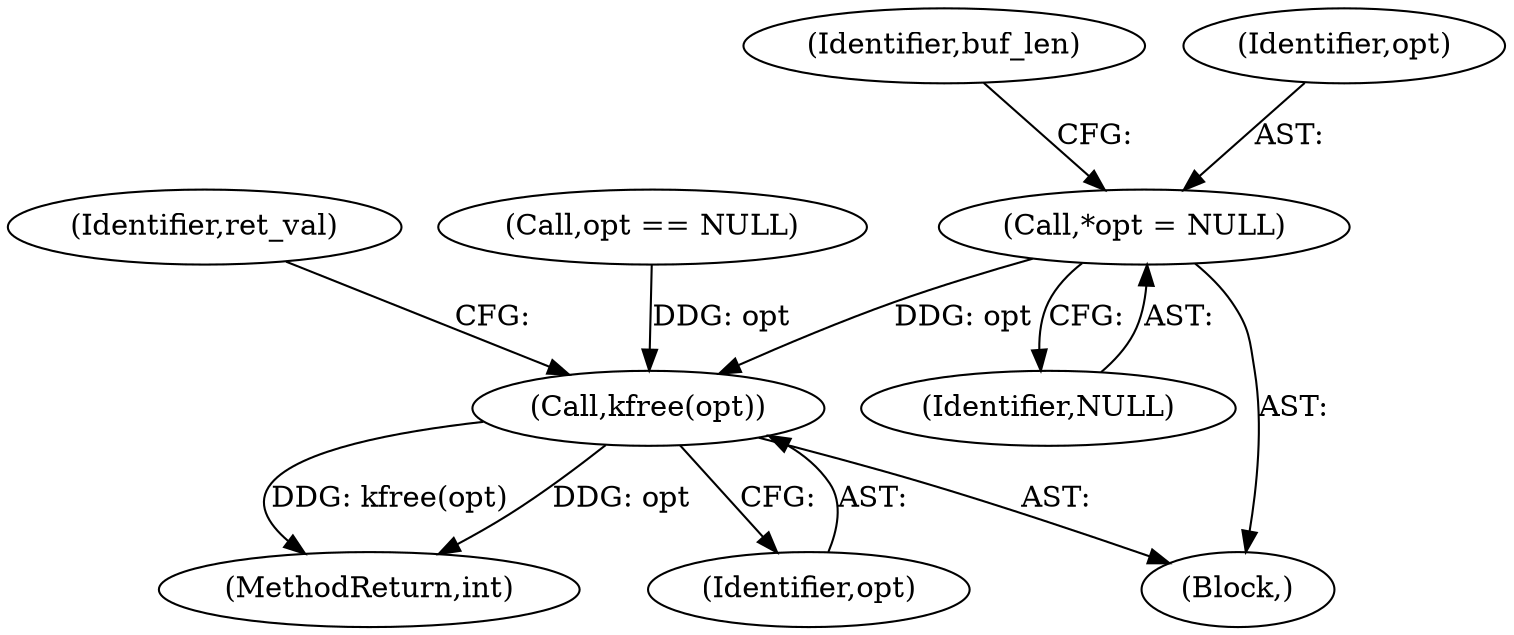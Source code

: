 digraph "0_linux_f6d8bd051c391c1c0458a30b2a7abcd939329259_7@pointer" {
"1000119" [label="(Call,*opt = NULL)"];
"1000223" [label="(Call,kfree(opt))"];
"1000106" [label="(Block,)"];
"1000226" [label="(Identifier,ret_val)"];
"1000121" [label="(Identifier,NULL)"];
"1000124" [label="(Identifier,buf_len)"];
"1000173" [label="(Call,opt == NULL)"];
"1000119" [label="(Call,*opt = NULL)"];
"1000223" [label="(Call,kfree(opt))"];
"1000227" [label="(MethodReturn,int)"];
"1000224" [label="(Identifier,opt)"];
"1000120" [label="(Identifier,opt)"];
"1000119" -> "1000106"  [label="AST: "];
"1000119" -> "1000121"  [label="CFG: "];
"1000120" -> "1000119"  [label="AST: "];
"1000121" -> "1000119"  [label="AST: "];
"1000124" -> "1000119"  [label="CFG: "];
"1000119" -> "1000223"  [label="DDG: opt"];
"1000223" -> "1000106"  [label="AST: "];
"1000223" -> "1000224"  [label="CFG: "];
"1000224" -> "1000223"  [label="AST: "];
"1000226" -> "1000223"  [label="CFG: "];
"1000223" -> "1000227"  [label="DDG: kfree(opt)"];
"1000223" -> "1000227"  [label="DDG: opt"];
"1000173" -> "1000223"  [label="DDG: opt"];
}
